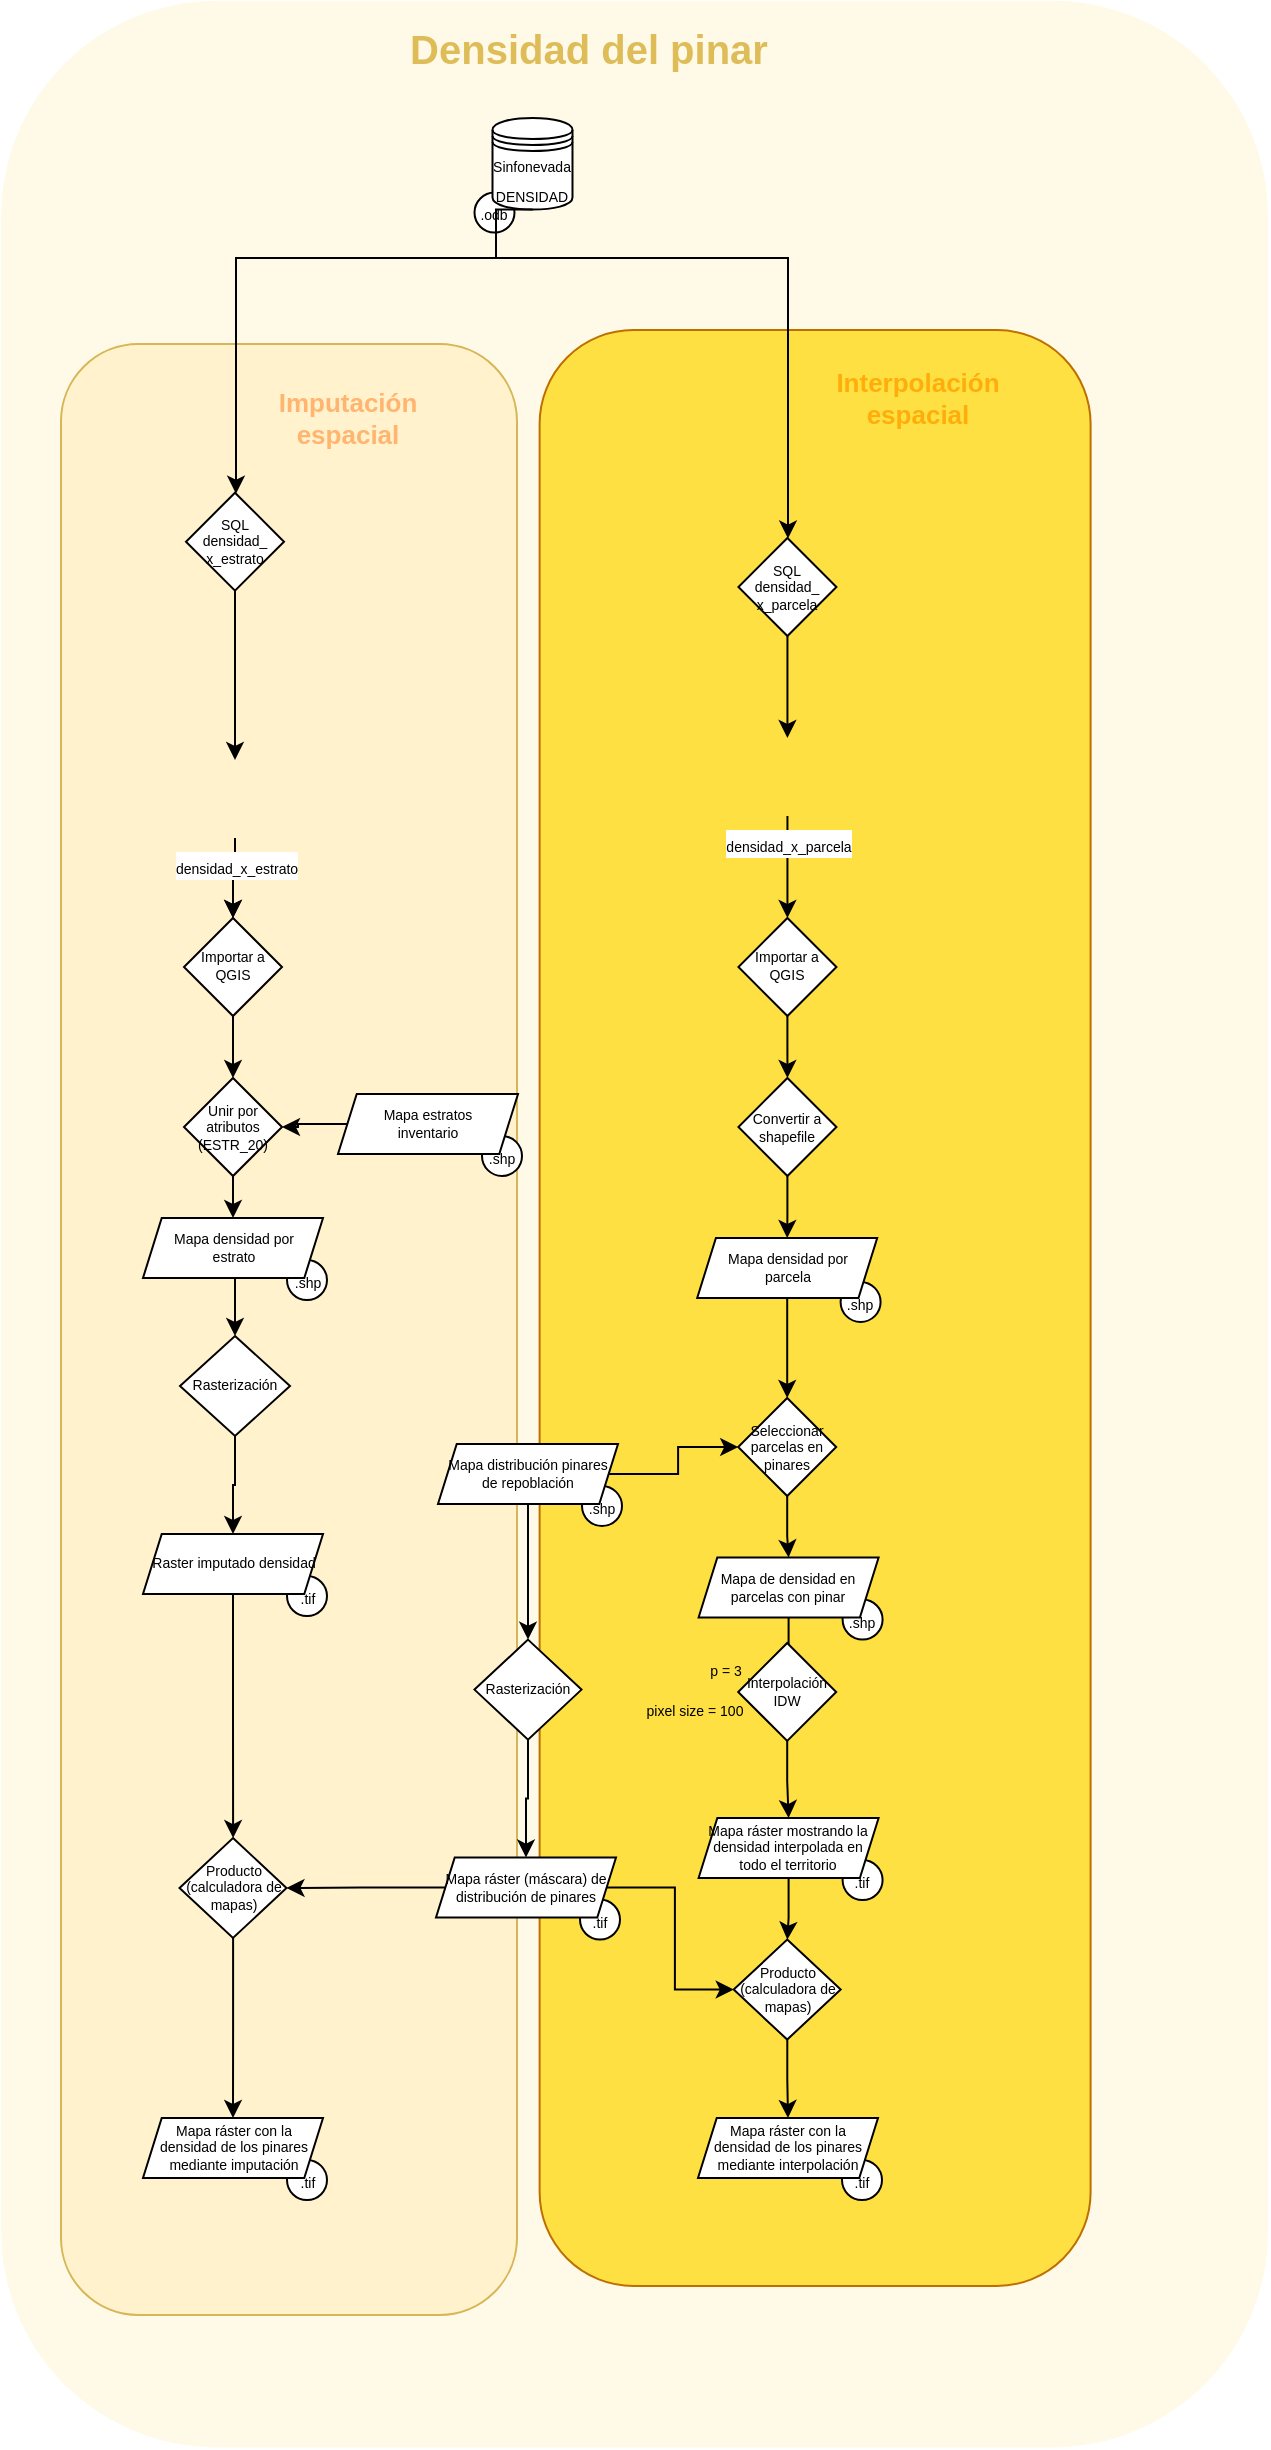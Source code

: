 <mxfile version="16.4.0" type="device" pages="2"><diagram id="C5RBs43oDa-KdzZeNtuy" name="Page-1"><mxGraphModel dx="850" dy="2274" grid="1" gridSize="10" guides="1" tooltips="1" connect="1" arrows="1" fold="1" page="1" pageScale="1" pageWidth="2336" pageHeight="1654" math="0" shadow="0"><root><mxCell id="WIyWlLk6GJQsqaUBKTNV-0"/><mxCell id="WIyWlLk6GJQsqaUBKTNV-1" parent="WIyWlLk6GJQsqaUBKTNV-0"/><mxCell id="DCrKFoPuxlDa_4mHsw5l-3" value="" style="rounded=1;whiteSpace=wrap;html=1;arcSize=17;rotation=-90;strokeColor=none;fillColor=#FFFAE8;" parent="WIyWlLk6GJQsqaUBKTNV-1" vertex="1"><mxGeometry x="-203.35" y="-163.65" width="1223.29" height="633.41" as="geometry"/></mxCell><mxCell id="u1nx_8VnBkL9yciX8GoU-19" value="" style="rounded=1;whiteSpace=wrap;html=1;arcSize=17;rotation=-90;strokeColor=#BD7000;fontColor=#ffffff;fillColor=#FFE042;" parent="WIyWlLk6GJQsqaUBKTNV-1" vertex="1"><mxGeometry x="9.61" y="57.25" width="977.89" height="275.5" as="geometry"/></mxCell><mxCell id="u1nx_8VnBkL9yciX8GoU-18" value="" style="rounded=1;whiteSpace=wrap;html=1;arcSize=17;rotation=-90;strokeColor=#d6b656;fillColor=#fff2cc;" parent="WIyWlLk6GJQsqaUBKTNV-1" vertex="1"><mxGeometry x="-257.25" y="91.75" width="985.5" height="228.03" as="geometry"/></mxCell><mxCell id="B8RLmFfUBr0w5rCpWiqm-21" style="edgeStyle=orthogonalEdgeStyle;rounded=0;orthogonalLoop=1;jettySize=auto;html=1;exitX=0.5;exitY=1;exitDx=0;exitDy=0;entryX=0.5;entryY=0;entryDx=0;entryDy=0;" parent="WIyWlLk6GJQsqaUBKTNV-1" source="QQXX5ZX9OL7vcPfm8DY3-29" target="0R4kpKiK2hj5kqZ06w2h-31" edge="1"><mxGeometry relative="1" as="geometry"/></mxCell><UserObject label="SQL densidad_&lt;br&gt;x_parcela" id="QQXX5ZX9OL7vcPfm8DY3-29"><mxCell style="rhombus;whiteSpace=wrap;html=1;fontSize=7;" parent="WIyWlLk6GJQsqaUBKTNV-1" vertex="1"><mxGeometry x="460.22" y="-190.0" width="49" height="49" as="geometry"/></mxCell></UserObject><UserObject label="" id="0R4kpKiK2hj5kqZ06w2h-20"><mxCell style="group" parent="WIyWlLk6GJQsqaUBKTNV-1" vertex="1" connectable="0"><mxGeometry x="328.25" y="-400" width="49" height="57.3" as="geometry"/></mxCell></UserObject><mxCell id="0R4kpKiK2hj5kqZ06w2h-21" value="&lt;font style=&quot;font-size: 7px&quot;&gt;.odb&lt;/font&gt;" style="ellipse;whiteSpace=wrap;html=1;aspect=fixed;" parent="0R4kpKiK2hj5kqZ06w2h-20" vertex="1"><mxGeometry y="37.3" width="20" height="20" as="geometry"/></mxCell><mxCell id="0R4kpKiK2hj5kqZ06w2h-22" value="&lt;font style=&quot;font-size: 7px&quot;&gt;Sinfonevada DENSIDAD&lt;/font&gt;" style="shape=datastore;whiteSpace=wrap;html=1;" parent="0R4kpKiK2hj5kqZ06w2h-20" vertex="1"><mxGeometry x="9" width="40" height="45.8" as="geometry"/></mxCell><mxCell id="B8RLmFfUBr0w5rCpWiqm-11" style="edgeStyle=orthogonalEdgeStyle;rounded=0;orthogonalLoop=1;jettySize=auto;html=1;entryX=0.5;entryY=0;entryDx=0;entryDy=0;exitX=0.5;exitY=1;exitDx=0;exitDy=0;" parent="WIyWlLk6GJQsqaUBKTNV-1" source="0R4kpKiK2hj5kqZ06w2h-28" target="0R4kpKiK2hj5kqZ06w2h-32" edge="1"><mxGeometry relative="1" as="geometry"><mxPoint x="295" y="-140" as="sourcePoint"/><Array as="points"><mxPoint x="209" y="-141"/><mxPoint x="209" y="-79"/></Array></mxGeometry></mxCell><UserObject label="SQL densidad_&lt;br&gt;x_estrato" id="0R4kpKiK2hj5kqZ06w2h-28"><mxCell style="rhombus;whiteSpace=wrap;html=1;fontSize=7;" parent="WIyWlLk6GJQsqaUBKTNV-1" vertex="1"><mxGeometry x="184" y="-212.65" width="49" height="49" as="geometry"/></mxCell></UserObject><mxCell id="B8RLmFfUBr0w5rCpWiqm-22" style="edgeStyle=orthogonalEdgeStyle;rounded=0;orthogonalLoop=1;jettySize=auto;html=1;entryX=0.5;entryY=0;entryDx=0;entryDy=0;" parent="WIyWlLk6GJQsqaUBKTNV-1" source="0R4kpKiK2hj5kqZ06w2h-31" target="0R4kpKiK2hj5kqZ06w2h-47" edge="1"><mxGeometry relative="1" as="geometry"><mxPoint x="460" y="-20" as="targetPoint"/></mxGeometry></mxCell><UserObject label="&lt;font style=&quot;font-size: 7px&quot;&gt;densidad_x_parcela&lt;/font&gt;" id="0R4kpKiK2hj5kqZ06w2h-31"><mxCell style="shape=image;html=1;verticalAlign=top;verticalLabelPosition=bottom;labelBackgroundColor=#ffffff;imageAspect=0;aspect=fixed;image=https://cdn3.iconfinder.com/data/icons/dompicon-glyph-file-format-2/256/file-csv-format-type-128.png" parent="WIyWlLk6GJQsqaUBKTNV-1" vertex="1"><mxGeometry x="465.22" y="-90.0" width="39" height="39" as="geometry"/></mxCell></UserObject><mxCell id="0R4kpKiK2hj5kqZ06w2h-42" style="edgeStyle=orthogonalEdgeStyle;rounded=0;orthogonalLoop=1;jettySize=auto;html=1;" parent="WIyWlLk6GJQsqaUBKTNV-1" source="A6ER-xyGEjLfF6gh2gFl-0" target="0R4kpKiK2hj5kqZ06w2h-40" edge="1"><mxGeometry relative="1" as="geometry"/></mxCell><UserObject label="" id="0R4kpKiK2hj5kqZ06w2h-39"><mxCell style="group" parent="WIyWlLk6GJQsqaUBKTNV-1" vertex="1" connectable="0"><mxGeometry x="260" y="87.97" width="92" height="41.03" as="geometry"/></mxCell></UserObject><mxCell id="0R4kpKiK2hj5kqZ06w2h-37" value="&lt;font style=&quot;font-size: 7px&quot;&gt;.shp&lt;/font&gt;" style="ellipse;whiteSpace=wrap;html=1;aspect=fixed;" parent="0R4kpKiK2hj5kqZ06w2h-39" vertex="1"><mxGeometry x="72" y="21.03" width="20" height="20" as="geometry"/></mxCell><mxCell id="QQXX5ZX9OL7vcPfm8DY3-39" value="Mapa estratos&lt;br&gt;inventario" style="shape=parallelogram;perimeter=parallelogramPerimeter;whiteSpace=wrap;html=1;fontSize=7;size=0.104;" parent="0R4kpKiK2hj5kqZ06w2h-39" vertex="1"><mxGeometry width="90" height="30" as="geometry"/></mxCell><mxCell id="B8RLmFfUBr0w5rCpWiqm-19" style="edgeStyle=orthogonalEdgeStyle;rounded=0;orthogonalLoop=1;jettySize=auto;html=1;entryX=0.5;entryY=0;entryDx=0;entryDy=0;" parent="WIyWlLk6GJQsqaUBKTNV-1" source="0R4kpKiK2hj5kqZ06w2h-40" target="0R4kpKiK2hj5kqZ06w2h-45" edge="1"><mxGeometry relative="1" as="geometry"/></mxCell><UserObject label="Unir por atributos&lt;br&gt;(ESTR_20)" link="https://docs.qgis.org/3.4/en/docs/user_manual/working_with_vector/vector_properties.html#joins-properties" id="0R4kpKiK2hj5kqZ06w2h-40"><mxCell style="rhombus;whiteSpace=wrap;html=1;fontSize=7;" parent="WIyWlLk6GJQsqaUBKTNV-1" vertex="1"><mxGeometry x="183" y="80.0" width="49" height="49" as="geometry"/></mxCell></UserObject><UserObject label="" id="0R4kpKiK2hj5kqZ06w2h-43"><mxCell style="group" parent="WIyWlLk6GJQsqaUBKTNV-1" vertex="1" connectable="0"><mxGeometry x="162.5" y="150" width="92" height="90" as="geometry"/></mxCell></UserObject><mxCell id="0R4kpKiK2hj5kqZ06w2h-44" value="&lt;font style=&quot;font-size: 7px&quot;&gt;.shp&lt;/font&gt;" style="ellipse;whiteSpace=wrap;html=1;aspect=fixed;" parent="0R4kpKiK2hj5kqZ06w2h-43" vertex="1"><mxGeometry x="72" y="21.03" width="20" height="20" as="geometry"/></mxCell><mxCell id="0R4kpKiK2hj5kqZ06w2h-45" value="Mapa densidad por&lt;br&gt;estrato" style="shape=parallelogram;perimeter=parallelogramPerimeter;whiteSpace=wrap;html=1;fontSize=7;size=0.104;" parent="0R4kpKiK2hj5kqZ06w2h-43" vertex="1"><mxGeometry width="90" height="30" as="geometry"/></mxCell><mxCell id="B8RLmFfUBr0w5rCpWiqm-23" style="edgeStyle=orthogonalEdgeStyle;rounded=0;orthogonalLoop=1;jettySize=auto;html=1;entryX=0.5;entryY=0;entryDx=0;entryDy=0;" parent="WIyWlLk6GJQsqaUBKTNV-1" source="0R4kpKiK2hj5kqZ06w2h-47" target="0R4kpKiK2hj5kqZ06w2h-52" edge="1"><mxGeometry relative="1" as="geometry"/></mxCell><UserObject label="Importar a QGIS" id="0R4kpKiK2hj5kqZ06w2h-47"><mxCell style="rhombus;whiteSpace=wrap;html=1;fontSize=7;" parent="WIyWlLk6GJQsqaUBKTNV-1" vertex="1"><mxGeometry x="460.22" y="-1.137e-13" width="49" height="49" as="geometry"/></mxCell></UserObject><mxCell id="r36RzyHJ79zchbb16MRa-0" value="" style="edgeStyle=orthogonalEdgeStyle;rounded=0;orthogonalLoop=1;jettySize=auto;html=1;" parent="WIyWlLk6GJQsqaUBKTNV-1" source="0R4kpKiK2hj5kqZ06w2h-52" target="0R4kpKiK2hj5kqZ06w2h-51" edge="1"><mxGeometry relative="1" as="geometry"/></mxCell><UserObject label="Convertir a shapefile" link="https://docs.qgis.org/3.4/en/docs/user_manual/managing_data_source/create_layers.html#creating-new-layers-from-an-existing-layer" id="0R4kpKiK2hj5kqZ06w2h-52"><mxCell style="rhombus;whiteSpace=wrap;html=1;fontSize=7;" parent="WIyWlLk6GJQsqaUBKTNV-1" vertex="1"><mxGeometry x="460.22" y="80.0" width="49" height="49" as="geometry"/></mxCell></UserObject><mxCell id="B8RLmFfUBr0w5rCpWiqm-30" style="edgeStyle=orthogonalEdgeStyle;rounded=0;orthogonalLoop=1;jettySize=auto;html=1;" parent="WIyWlLk6GJQsqaUBKTNV-1" source="B8RLmFfUBr0w5rCpWiqm-0" target="B8RLmFfUBr0w5rCpWiqm-5" edge="1"><mxGeometry relative="1" as="geometry"/></mxCell><UserObject label="Seleccionar parcelas en pinares" id="B8RLmFfUBr0w5rCpWiqm-0"><mxCell style="rhombus;whiteSpace=wrap;html=1;fontSize=7;" parent="WIyWlLk6GJQsqaUBKTNV-1" vertex="1"><mxGeometry x="460.1" y="240.0" width="49" height="49" as="geometry"/></mxCell></UserObject><UserObject label="" id="B8RLmFfUBr0w5rCpWiqm-3"><mxCell style="group" parent="WIyWlLk6GJQsqaUBKTNV-1" vertex="1" connectable="0"><mxGeometry x="440.3" y="319.78" width="92" height="41.03" as="geometry"/></mxCell></UserObject><mxCell id="B8RLmFfUBr0w5rCpWiqm-4" value="&lt;font style=&quot;font-size: 7px&quot;&gt;.shp&lt;/font&gt;" style="ellipse;whiteSpace=wrap;html=1;aspect=fixed;" parent="B8RLmFfUBr0w5rCpWiqm-3" vertex="1"><mxGeometry x="72" y="21.03" width="20" height="20" as="geometry"/></mxCell><mxCell id="B8RLmFfUBr0w5rCpWiqm-5" value="Mapa de densidad en parcelas con pinar" style="shape=parallelogram;perimeter=parallelogramPerimeter;whiteSpace=wrap;html=1;fontSize=7;size=0.104;" parent="B8RLmFfUBr0w5rCpWiqm-3" vertex="1"><mxGeometry width="90" height="30" as="geometry"/></mxCell><mxCell id="B8RLmFfUBr0w5rCpWiqm-16" style="edgeStyle=orthogonalEdgeStyle;rounded=0;orthogonalLoop=1;jettySize=auto;html=1;entryX=1;entryY=0.5;entryDx=0;entryDy=0;" parent="WIyWlLk6GJQsqaUBKTNV-1" source="QQXX5ZX9OL7vcPfm8DY3-39" target="0R4kpKiK2hj5kqZ06w2h-40" edge="1"><mxGeometry relative="1" as="geometry"/></mxCell><mxCell id="B8RLmFfUBr0w5rCpWiqm-27" style="edgeStyle=orthogonalEdgeStyle;rounded=0;orthogonalLoop=1;jettySize=auto;html=1;entryX=0.5;entryY=0;entryDx=0;entryDy=0;" parent="WIyWlLk6GJQsqaUBKTNV-1" source="0R4kpKiK2hj5kqZ06w2h-51" target="B8RLmFfUBr0w5rCpWiqm-0" edge="1"><mxGeometry relative="1" as="geometry"/></mxCell><mxCell id="B8RLmFfUBr0w5rCpWiqm-36" style="edgeStyle=orthogonalEdgeStyle;rounded=0;orthogonalLoop=1;jettySize=auto;html=1;fontSize=7;" parent="WIyWlLk6GJQsqaUBKTNV-1" source="B8RLmFfUBr0w5rCpWiqm-5" target="B8RLmFfUBr0w5rCpWiqm-31" edge="1"><mxGeometry relative="1" as="geometry"/></mxCell><mxCell id="DCrKFoPuxlDa_4mHsw5l-4" value="Densidad del pinar" style="text;html=1;align=center;verticalAlign=middle;resizable=0;points=[];autosize=1;fontStyle=1;fontColor=#DEBD59;fontSize=20;" parent="WIyWlLk6GJQsqaUBKTNV-1" vertex="1"><mxGeometry x="290" y="-450.0" width="190" height="30" as="geometry"/></mxCell><mxCell id="r36RzyHJ79zchbb16MRa-1" value="" style="edgeStyle=orthogonalEdgeStyle;rounded=0;orthogonalLoop=1;jettySize=auto;html=1;" parent="WIyWlLk6GJQsqaUBKTNV-1" source="0R4kpKiK2hj5kqZ06w2h-57" target="B8RLmFfUBr0w5rCpWiqm-0" edge="1"><mxGeometry relative="1" as="geometry"/></mxCell><mxCell id="pEzqOaEMYjWU6shfopvE-0" value="Imputación espacial" style="text;html=1;strokeColor=none;fillColor=none;align=center;verticalAlign=middle;whiteSpace=wrap;rounded=0;fontColor=#FFB570;fontStyle=1;fontSize=13;" parent="WIyWlLk6GJQsqaUBKTNV-1" vertex="1"><mxGeometry x="210" y="-270" width="110" height="40" as="geometry"/></mxCell><mxCell id="pEzqOaEMYjWU6shfopvE-1" value="Interpolación espacial" style="text;html=1;strokeColor=none;fillColor=none;align=center;verticalAlign=middle;whiteSpace=wrap;rounded=0;fontSize=13;fontStyle=1;fontColor=#FFAD0B;" parent="WIyWlLk6GJQsqaUBKTNV-1" vertex="1"><mxGeometry x="490" y="-270" width="120" height="20" as="geometry"/></mxCell><mxCell id="0R4kpKiK2hj5kqZ06w2h-50" value="&lt;font style=&quot;font-size: 7px&quot;&gt;.shp&lt;/font&gt;" style="ellipse;whiteSpace=wrap;html=1;aspect=fixed;" parent="WIyWlLk6GJQsqaUBKTNV-1" vertex="1"><mxGeometry x="511.3" y="182" width="20" height="20" as="geometry"/></mxCell><UserObject label="Mapa densidad por&lt;br&gt;parcela" id="0R4kpKiK2hj5kqZ06w2h-51"><mxCell style="shape=parallelogram;perimeter=parallelogramPerimeter;whiteSpace=wrap;html=1;fontSize=7;size=0.104;" parent="WIyWlLk6GJQsqaUBKTNV-1" vertex="1"><mxGeometry x="439.6" y="160.0" width="90" height="30" as="geometry"/></mxCell></UserObject><UserObject label="" id="0R4kpKiK2hj5kqZ06w2h-55"><mxCell style="group" parent="WIyWlLk6GJQsqaUBKTNV-1" vertex="1" connectable="0"><mxGeometry x="310" y="262.99" width="92" height="41.03" as="geometry"/></mxCell></UserObject><mxCell id="0R4kpKiK2hj5kqZ06w2h-56" value="&lt;font style=&quot;font-size: 7px&quot;&gt;.shp&lt;/font&gt;" style="ellipse;whiteSpace=wrap;html=1;aspect=fixed;" parent="0R4kpKiK2hj5kqZ06w2h-55" vertex="1"><mxGeometry x="72" y="21.03" width="20" height="20" as="geometry"/></mxCell><mxCell id="0R4kpKiK2hj5kqZ06w2h-57" value="Mapa distribución pinares de repoblación" style="shape=parallelogram;perimeter=parallelogramPerimeter;whiteSpace=wrap;html=1;fontSize=7;size=0.104;" parent="0R4kpKiK2hj5kqZ06w2h-55" vertex="1"><mxGeometry width="90" height="30" as="geometry"/></mxCell><UserObject label="" link="https://docs.qgis.org/3.4/en/docs/user_manual/processing_algs/qgis/interpolation.html#qgisidwinterpolation" id="B8RLmFfUBr0w5rCpWiqm-35"><mxCell style="group" parent="WIyWlLk6GJQsqaUBKTNV-1" vertex="1" connectable="0"><mxGeometry x="411.6" y="362.47" width="97.5" height="49" as="geometry"/></mxCell></UserObject><UserObject label="Interpolación&lt;br&gt;IDW" link="https://docs.qgis.org/3.4/en/docs/user_manual/processing_algs/qgis/interpolation.html#qgisidwinterpolation" id="B8RLmFfUBr0w5rCpWiqm-31"><mxCell style="rhombus;whiteSpace=wrap;html=1;fontSize=7;" parent="B8RLmFfUBr0w5rCpWiqm-35" vertex="1"><mxGeometry x="48.5" width="49" height="49" as="geometry"/></mxCell></UserObject><mxCell id="B8RLmFfUBr0w5rCpWiqm-33" value="p = 3" style="text;html=1;strokeColor=none;fillColor=none;align=center;verticalAlign=middle;whiteSpace=wrap;rounded=0;fontSize=7;" parent="B8RLmFfUBr0w5rCpWiqm-35" vertex="1"><mxGeometry x="22" y="4.5" width="40" height="20" as="geometry"/></mxCell><mxCell id="B8RLmFfUBr0w5rCpWiqm-34" value="pixel size = 100" style="text;html=1;strokeColor=none;fillColor=none;align=center;verticalAlign=middle;whiteSpace=wrap;rounded=0;fontSize=7;" parent="B8RLmFfUBr0w5rCpWiqm-35" vertex="1"><mxGeometry y="24.5" width="52.5" height="20" as="geometry"/></mxCell><mxCell id="B8RLmFfUBr0w5rCpWiqm-47" style="edgeStyle=orthogonalEdgeStyle;rounded=0;orthogonalLoop=1;jettySize=auto;html=1;fontSize=7;" parent="WIyWlLk6GJQsqaUBKTNV-1" source="B8RLmFfUBr0w5rCpWiqm-31" target="B8RLmFfUBr0w5rCpWiqm-39" edge="1"><mxGeometry x="361.3" y="216.79" as="geometry"/></mxCell><UserObject label="" id="B8RLmFfUBr0w5rCpWiqm-37"><mxCell style="group" parent="WIyWlLk6GJQsqaUBKTNV-1" vertex="1" connectable="0"><mxGeometry x="440.3" y="450.0" width="92" height="41.03" as="geometry"/></mxCell></UserObject><mxCell id="B8RLmFfUBr0w5rCpWiqm-38" value="&lt;font style=&quot;font-size: 7px&quot;&gt;.tif&lt;/font&gt;" style="ellipse;whiteSpace=wrap;html=1;aspect=fixed;" parent="B8RLmFfUBr0w5rCpWiqm-37" vertex="1"><mxGeometry x="72" y="21.03" width="20" height="20" as="geometry"/></mxCell><UserObject label="Mapa ráster mostrando la densidad interpolada en todo el territorio" id="B8RLmFfUBr0w5rCpWiqm-39"><mxCell style="shape=parallelogram;perimeter=parallelogramPerimeter;whiteSpace=wrap;html=1;fontSize=7;size=0.104;" parent="B8RLmFfUBr0w5rCpWiqm-37" vertex="1"><mxGeometry width="90" height="30" as="geometry"/></mxCell></UserObject><mxCell id="u1nx_8VnBkL9yciX8GoU-11" style="edgeStyle=orthogonalEdgeStyle;rounded=0;orthogonalLoop=1;jettySize=auto;html=1;exitX=0.5;exitY=1;exitDx=0;exitDy=0;entryX=0.5;entryY=0;entryDx=0;entryDy=0;" parent="WIyWlLk6GJQsqaUBKTNV-1" source="u1nx_8VnBkL9yciX8GoU-4" target="u1nx_8VnBkL9yciX8GoU-9" edge="1"><mxGeometry relative="1" as="geometry"/></mxCell><mxCell id="u1nx_8VnBkL9yciX8GoU-4" value="Rasterización" style="rhombus;whiteSpace=wrap;html=1;fontSize=7;" parent="WIyWlLk6GJQsqaUBKTNV-1" vertex="1"><mxGeometry x="181" y="209" width="55" height="50" as="geometry"/></mxCell><mxCell id="u1nx_8VnBkL9yciX8GoU-5" style="edgeStyle=orthogonalEdgeStyle;rounded=0;orthogonalLoop=1;jettySize=auto;html=1;exitX=0.5;exitY=1;exitDx=0;exitDy=0;entryX=0.5;entryY=0;entryDx=0;entryDy=0;" parent="WIyWlLk6GJQsqaUBKTNV-1" source="0R4kpKiK2hj5kqZ06w2h-45" target="u1nx_8VnBkL9yciX8GoU-4" edge="1"><mxGeometry relative="1" as="geometry"/></mxCell><UserObject label="" id="u1nx_8VnBkL9yciX8GoU-7"><mxCell style="group" parent="WIyWlLk6GJQsqaUBKTNV-1" vertex="1" connectable="0"><mxGeometry x="162.5" y="308" width="92" height="41.03" as="geometry"/></mxCell></UserObject><mxCell id="u1nx_8VnBkL9yciX8GoU-8" value="&lt;font style=&quot;font-size: 7px&quot;&gt;.tif&lt;/font&gt;" style="ellipse;whiteSpace=wrap;html=1;aspect=fixed;" parent="u1nx_8VnBkL9yciX8GoU-7" vertex="1"><mxGeometry x="72" y="21.03" width="20" height="20" as="geometry"/></mxCell><UserObject label="Raster imputado densidad" link="https://drive.google.com/file/d/18xB-Tw9PSjaj0QOu5_c2YP3J4uILkO9k/view?usp=sharing" id="u1nx_8VnBkL9yciX8GoU-9"><mxCell style="shape=parallelogram;perimeter=parallelogramPerimeter;whiteSpace=wrap;html=1;fontSize=7;size=0.104;" parent="u1nx_8VnBkL9yciX8GoU-7" vertex="1"><mxGeometry width="90" height="30" as="geometry"/></mxCell></UserObject><mxCell id="u1nx_8VnBkL9yciX8GoU-33" style="edgeStyle=orthogonalEdgeStyle;rounded=0;orthogonalLoop=1;jettySize=auto;html=1;fontSize=7;fontColor=#FFAD0B;exitX=0.5;exitY=1;exitDx=0;exitDy=0;entryX=0.5;entryY=0;entryDx=0;entryDy=0;" parent="WIyWlLk6GJQsqaUBKTNV-1" source="u1nx_8VnBkL9yciX8GoU-27" target="u1nx_8VnBkL9yciX8GoU-32" edge="1"><mxGeometry relative="1" as="geometry"><mxPoint x="306" y="440" as="targetPoint"/></mxGeometry></mxCell><mxCell id="u1nx_8VnBkL9yciX8GoU-27" value="Rasterización" style="rhombus;whiteSpace=wrap;html=1;fontSize=7;" parent="WIyWlLk6GJQsqaUBKTNV-1" vertex="1"><mxGeometry x="328.25" y="360.81" width="53.5" height="50" as="geometry"/></mxCell><mxCell id="u1nx_8VnBkL9yciX8GoU-28" style="edgeStyle=orthogonalEdgeStyle;rounded=0;orthogonalLoop=1;jettySize=auto;html=1;entryX=0.5;entryY=0;entryDx=0;entryDy=0;fontSize=7;fontColor=#FFAD0B;" parent="WIyWlLk6GJQsqaUBKTNV-1" source="0R4kpKiK2hj5kqZ06w2h-57" target="u1nx_8VnBkL9yciX8GoU-27" edge="1"><mxGeometry relative="1" as="geometry"/></mxCell><UserObject label="" id="u1nx_8VnBkL9yciX8GoU-30"><mxCell style="group" parent="WIyWlLk6GJQsqaUBKTNV-1" vertex="1" connectable="0"><mxGeometry x="309" y="469.76" width="92" height="41.03" as="geometry"/></mxCell></UserObject><mxCell id="u1nx_8VnBkL9yciX8GoU-31" value="&lt;font style=&quot;font-size: 7px&quot;&gt;.tif&lt;/font&gt;" style="ellipse;whiteSpace=wrap;html=1;aspect=fixed;" parent="u1nx_8VnBkL9yciX8GoU-30" vertex="1"><mxGeometry x="72" y="21.03" width="20" height="20" as="geometry"/></mxCell><mxCell id="u1nx_8VnBkL9yciX8GoU-32" value="Mapa ráster (máscara) de distribución de pinares" style="shape=parallelogram;perimeter=parallelogramPerimeter;whiteSpace=wrap;html=1;fontSize=7;size=0.104;" parent="u1nx_8VnBkL9yciX8GoU-30" vertex="1"><mxGeometry width="90" height="30" as="geometry"/></mxCell><mxCell id="a7AmIaTKZZA7j5ikkSeB-3" style="edgeStyle=orthogonalEdgeStyle;rounded=0;orthogonalLoop=1;jettySize=auto;html=1;entryX=0.5;entryY=0;entryDx=0;entryDy=0;" parent="WIyWlLk6GJQsqaUBKTNV-1" source="u1nx_8VnBkL9yciX8GoU-34" target="a7AmIaTKZZA7j5ikkSeB-2" edge="1"><mxGeometry relative="1" as="geometry"><mxPoint x="207.5" y="510" as="targetPoint"/></mxGeometry></mxCell><mxCell id="u1nx_8VnBkL9yciX8GoU-34" value="Producto (calculadora de mapas)" style="rhombus;whiteSpace=wrap;html=1;fontSize=7;" parent="WIyWlLk6GJQsqaUBKTNV-1" vertex="1"><mxGeometry x="180.75" y="460" width="53.5" height="50" as="geometry"/></mxCell><mxCell id="u1nx_8VnBkL9yciX8GoU-35" style="edgeStyle=orthogonalEdgeStyle;rounded=0;orthogonalLoop=1;jettySize=auto;html=1;fontSize=7;fontColor=#FFAD0B;" parent="WIyWlLk6GJQsqaUBKTNV-1" source="u1nx_8VnBkL9yciX8GoU-9" target="u1nx_8VnBkL9yciX8GoU-34" edge="1"><mxGeometry relative="1" as="geometry"/></mxCell><mxCell id="u1nx_8VnBkL9yciX8GoU-36" style="edgeStyle=orthogonalEdgeStyle;rounded=0;orthogonalLoop=1;jettySize=auto;html=1;fontSize=7;fontColor=#FFAD0B;" parent="WIyWlLk6GJQsqaUBKTNV-1" source="u1nx_8VnBkL9yciX8GoU-32" target="u1nx_8VnBkL9yciX8GoU-34" edge="1"><mxGeometry relative="1" as="geometry"/></mxCell><UserObject label="" id="a7AmIaTKZZA7j5ikkSeB-0"><mxCell style="group" parent="WIyWlLk6GJQsqaUBKTNV-1" vertex="1" connectable="0"><mxGeometry x="162.5" y="600" width="92" height="41.03" as="geometry"/></mxCell></UserObject><mxCell id="a7AmIaTKZZA7j5ikkSeB-1" value="&lt;font style=&quot;font-size: 7px&quot;&gt;.tif&lt;/font&gt;" style="ellipse;whiteSpace=wrap;html=1;aspect=fixed;" parent="a7AmIaTKZZA7j5ikkSeB-0" vertex="1"><mxGeometry x="72" y="21.03" width="20" height="20" as="geometry"/></mxCell><UserObject label="Mapa ráster con la densidad de los pinares mediante imputación" link="https://drive.google.com/a/go.ugr.es/file/d/1_kgzLlmvnGSYzw7h1qttcVmHQiCRegng/view?usp=drive_web" id="a7AmIaTKZZA7j5ikkSeB-2"><mxCell style="shape=parallelogram;perimeter=parallelogramPerimeter;whiteSpace=wrap;html=1;fontSize=7;size=0.104;" parent="a7AmIaTKZZA7j5ikkSeB-0" vertex="1"><mxGeometry width="90" height="30" as="geometry"/></mxCell></UserObject><mxCell id="a7AmIaTKZZA7j5ikkSeB-10" style="edgeStyle=orthogonalEdgeStyle;rounded=0;orthogonalLoop=1;jettySize=auto;html=1;" parent="WIyWlLk6GJQsqaUBKTNV-1" source="a7AmIaTKZZA7j5ikkSeB-4" target="a7AmIaTKZZA7j5ikkSeB-9" edge="1"><mxGeometry relative="1" as="geometry"/></mxCell><mxCell id="a7AmIaTKZZA7j5ikkSeB-4" value="Producto (calculadora de mapas)" style="rhombus;whiteSpace=wrap;html=1;fontSize=7;" parent="WIyWlLk6GJQsqaUBKTNV-1" vertex="1"><mxGeometry x="457.85" y="510.79" width="53.5" height="50" as="geometry"/></mxCell><mxCell id="a7AmIaTKZZA7j5ikkSeB-5" style="edgeStyle=orthogonalEdgeStyle;rounded=0;orthogonalLoop=1;jettySize=auto;html=1;" parent="WIyWlLk6GJQsqaUBKTNV-1" source="B8RLmFfUBr0w5rCpWiqm-39" target="a7AmIaTKZZA7j5ikkSeB-4" edge="1"><mxGeometry relative="1" as="geometry"/></mxCell><mxCell id="a7AmIaTKZZA7j5ikkSeB-6" style="edgeStyle=orthogonalEdgeStyle;rounded=0;orthogonalLoop=1;jettySize=auto;html=1;entryX=0;entryY=0.5;entryDx=0;entryDy=0;" parent="WIyWlLk6GJQsqaUBKTNV-1" source="u1nx_8VnBkL9yciX8GoU-32" target="a7AmIaTKZZA7j5ikkSeB-4" edge="1"><mxGeometry relative="1" as="geometry"/></mxCell><UserObject label="" id="a7AmIaTKZZA7j5ikkSeB-7"><mxCell style="group" parent="WIyWlLk6GJQsqaUBKTNV-1" vertex="1" connectable="0"><mxGeometry x="440" y="600" width="92" height="41.03" as="geometry"/></mxCell></UserObject><mxCell id="a7AmIaTKZZA7j5ikkSeB-8" value="&lt;font style=&quot;font-size: 7px&quot;&gt;.tif&lt;/font&gt;" style="ellipse;whiteSpace=wrap;html=1;aspect=fixed;" parent="a7AmIaTKZZA7j5ikkSeB-7" vertex="1"><mxGeometry x="72" y="21.03" width="20" height="20" as="geometry"/></mxCell><UserObject label="Mapa ráster con la densidad de los pinares mediante interpolación" link="https://drive.google.com/file/d/1JurzkY7uWasMhJOrV9vBhElf_F7ES4Je/view?usp=sharing" id="a7AmIaTKZZA7j5ikkSeB-9"><mxCell style="shape=parallelogram;perimeter=parallelogramPerimeter;whiteSpace=wrap;html=1;fontSize=7;size=0.104;" parent="a7AmIaTKZZA7j5ikkSeB-7" vertex="1"><mxGeometry width="90" height="30" as="geometry"/></mxCell></UserObject><UserObject label="Importar a QGIS" id="A6ER-xyGEjLfF6gh2gFl-0"><mxCell style="rhombus;whiteSpace=wrap;html=1;fontSize=7;" parent="WIyWlLk6GJQsqaUBKTNV-1" vertex="1"><mxGeometry x="183" y="-7.105e-14" width="49" height="49" as="geometry"/></mxCell></UserObject><mxCell id="A6ER-xyGEjLfF6gh2gFl-1" style="edgeStyle=orthogonalEdgeStyle;rounded=0;orthogonalLoop=1;jettySize=auto;html=1;" parent="WIyWlLk6GJQsqaUBKTNV-1" source="0R4kpKiK2hj5kqZ06w2h-32" target="A6ER-xyGEjLfF6gh2gFl-0" edge="1"><mxGeometry relative="1" as="geometry"><mxPoint x="208.5" y="-40" as="sourcePoint"/><mxPoint x="208.5" y="80" as="targetPoint"/></mxGeometry></mxCell><mxCell id="adcnV5JaRKNWl-2-yKHl-0" value="" style="edgeStyle=orthogonalEdgeStyle;rounded=0;orthogonalLoop=1;jettySize=auto;html=1;" edge="1" parent="WIyWlLk6GJQsqaUBKTNV-1" source="0R4kpKiK2hj5kqZ06w2h-32" target="A6ER-xyGEjLfF6gh2gFl-0"><mxGeometry relative="1" as="geometry"/></mxCell><UserObject label="&lt;font style=&quot;font-size: 7px&quot;&gt;densidad_x_estrato&lt;/font&gt;" id="0R4kpKiK2hj5kqZ06w2h-32"><mxCell style="shape=image;html=1;verticalAlign=top;verticalLabelPosition=bottom;labelBackgroundColor=#ffffff;imageAspect=0;aspect=fixed;image=https://cdn3.iconfinder.com/data/icons/dompicon-glyph-file-format-2/256/file-csv-format-type-128.png" parent="WIyWlLk6GJQsqaUBKTNV-1" vertex="1"><mxGeometry x="189" y="-79" width="39" height="39" as="geometry"/></mxCell></UserObject><mxCell id="C0ouhuWF3SQemmKawIQ3-0" style="edgeStyle=orthogonalEdgeStyle;rounded=0;orthogonalLoop=1;jettySize=auto;html=1;" parent="WIyWlLk6GJQsqaUBKTNV-1" source="0R4kpKiK2hj5kqZ06w2h-22" target="0R4kpKiK2hj5kqZ06w2h-28" edge="1"><mxGeometry relative="1" as="geometry"><Array as="points"><mxPoint x="339" y="-330"/><mxPoint x="209" y="-330"/></Array></mxGeometry></mxCell><mxCell id="C0ouhuWF3SQemmKawIQ3-2" style="edgeStyle=orthogonalEdgeStyle;rounded=0;orthogonalLoop=1;jettySize=auto;html=1;exitX=0.5;exitY=1;exitDx=0;exitDy=0;" parent="WIyWlLk6GJQsqaUBKTNV-1" source="0R4kpKiK2hj5kqZ06w2h-22" target="QQXX5ZX9OL7vcPfm8DY3-29" edge="1"><mxGeometry relative="1" as="geometry"><Array as="points"><mxPoint x="339" y="-330"/><mxPoint x="485" y="-330"/></Array><mxPoint x="400" y="-354.2" as="sourcePoint"/></mxGeometry></mxCell></root></mxGraphModel></diagram><diagram id="Kc0jzny5qIj9sLP9HgPE" name="Page-2"><mxGraphModel dx="868" dy="433" grid="1" gridSize="10" guides="1" tooltips="1" connect="1" arrows="1" fold="1" page="1" pageScale="1" pageWidth="850" pageHeight="1100" math="0" shadow="0"><root><mxCell id="YTuWZjFBqRkXJe_whrsj-0"/><mxCell id="YTuWZjFBqRkXJe_whrsj-1" parent="YTuWZjFBqRkXJe_whrsj-0"/></root></mxGraphModel></diagram></mxfile>